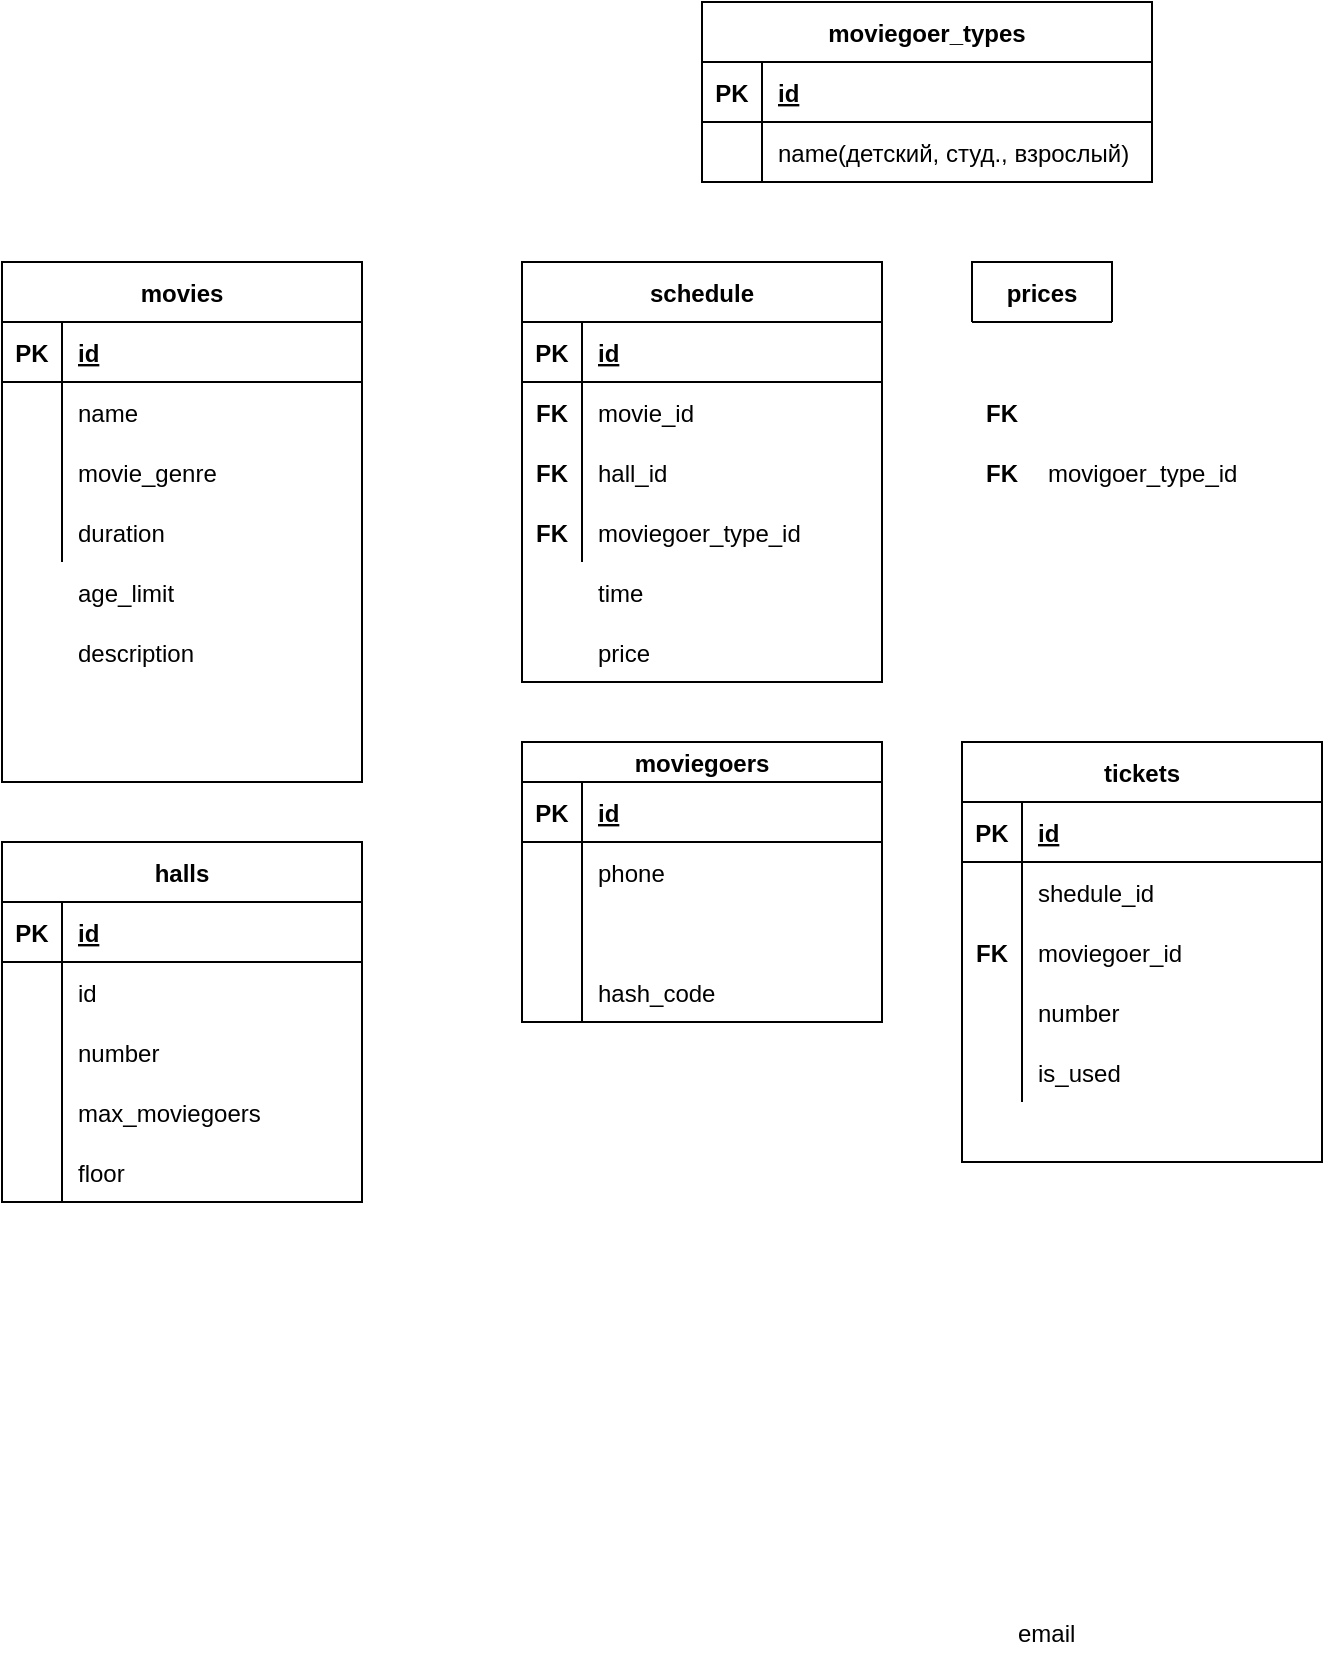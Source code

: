 <mxfile version="13.9.5" type="device"><diagram id="SJ7pUjPuMfFgk934WoB_" name="Страница 1"><mxGraphModel dx="1425" dy="796" grid="1" gridSize="10" guides="1" tooltips="1" connect="1" arrows="1" fold="1" page="1" pageScale="1" pageWidth="827" pageHeight="1169" math="0" shadow="0"><root><mxCell id="0"/><mxCell id="1" parent="0"/><mxCell id="atM9mhSgt4J3djrmsnN5-14" value="movies" style="shape=table;startSize=30;container=1;collapsible=1;childLayout=tableLayout;fixedRows=1;rowLines=0;fontStyle=1;align=center;resizeLast=1;" parent="1" vertex="1"><mxGeometry x="140" y="240" width="180" height="260" as="geometry"/></mxCell><mxCell id="atM9mhSgt4J3djrmsnN5-15" value="" style="shape=partialRectangle;collapsible=0;dropTarget=0;pointerEvents=0;fillColor=none;top=0;left=0;bottom=1;right=0;points=[[0,0.5],[1,0.5]];portConstraint=eastwest;" parent="atM9mhSgt4J3djrmsnN5-14" vertex="1"><mxGeometry y="30" width="180" height="30" as="geometry"/></mxCell><mxCell id="atM9mhSgt4J3djrmsnN5-16" value="PK" style="shape=partialRectangle;connectable=0;fillColor=none;top=0;left=0;bottom=0;right=0;fontStyle=1;overflow=hidden;" parent="atM9mhSgt4J3djrmsnN5-15" vertex="1"><mxGeometry width="30" height="30" as="geometry"/></mxCell><mxCell id="atM9mhSgt4J3djrmsnN5-17" value="id" style="shape=partialRectangle;connectable=0;fillColor=none;top=0;left=0;bottom=0;right=0;align=left;spacingLeft=6;fontStyle=5;overflow=hidden;" parent="atM9mhSgt4J3djrmsnN5-15" vertex="1"><mxGeometry x="30" width="150" height="30" as="geometry"/></mxCell><mxCell id="atM9mhSgt4J3djrmsnN5-18" value="" style="shape=partialRectangle;collapsible=0;dropTarget=0;pointerEvents=0;fillColor=none;top=0;left=0;bottom=0;right=0;points=[[0,0.5],[1,0.5]];portConstraint=eastwest;" parent="atM9mhSgt4J3djrmsnN5-14" vertex="1"><mxGeometry y="60" width="180" height="30" as="geometry"/></mxCell><mxCell id="atM9mhSgt4J3djrmsnN5-19" value="" style="shape=partialRectangle;connectable=0;fillColor=none;top=0;left=0;bottom=0;right=0;editable=1;overflow=hidden;" parent="atM9mhSgt4J3djrmsnN5-18" vertex="1"><mxGeometry width="30" height="30" as="geometry"/></mxCell><mxCell id="atM9mhSgt4J3djrmsnN5-20" value="name" style="shape=partialRectangle;connectable=0;fillColor=none;top=0;left=0;bottom=0;right=0;align=left;spacingLeft=6;overflow=hidden;" parent="atM9mhSgt4J3djrmsnN5-18" vertex="1"><mxGeometry x="30" width="150" height="30" as="geometry"/></mxCell><mxCell id="atM9mhSgt4J3djrmsnN5-21" value="" style="shape=partialRectangle;collapsible=0;dropTarget=0;pointerEvents=0;fillColor=none;top=0;left=0;bottom=0;right=0;points=[[0,0.5],[1,0.5]];portConstraint=eastwest;" parent="atM9mhSgt4J3djrmsnN5-14" vertex="1"><mxGeometry y="90" width="180" height="30" as="geometry"/></mxCell><mxCell id="atM9mhSgt4J3djrmsnN5-22" value="" style="shape=partialRectangle;connectable=0;fillColor=none;top=0;left=0;bottom=0;right=0;editable=1;overflow=hidden;" parent="atM9mhSgt4J3djrmsnN5-21" vertex="1"><mxGeometry width="30" height="30" as="geometry"/></mxCell><mxCell id="atM9mhSgt4J3djrmsnN5-23" value="movie_genre" style="shape=partialRectangle;connectable=0;fillColor=none;top=0;left=0;bottom=0;right=0;align=left;spacingLeft=6;overflow=hidden;" parent="atM9mhSgt4J3djrmsnN5-21" vertex="1"><mxGeometry x="30" width="150" height="30" as="geometry"/></mxCell><mxCell id="atM9mhSgt4J3djrmsnN5-24" value="" style="shape=partialRectangle;collapsible=0;dropTarget=0;pointerEvents=0;fillColor=none;top=0;left=0;bottom=0;right=0;points=[[0,0.5],[1,0.5]];portConstraint=eastwest;" parent="atM9mhSgt4J3djrmsnN5-14" vertex="1"><mxGeometry y="120" width="180" height="30" as="geometry"/></mxCell><mxCell id="atM9mhSgt4J3djrmsnN5-25" value="" style="shape=partialRectangle;connectable=0;fillColor=none;top=0;left=0;bottom=0;right=0;editable=1;overflow=hidden;" parent="atM9mhSgt4J3djrmsnN5-24" vertex="1"><mxGeometry width="30" height="30" as="geometry"/></mxCell><mxCell id="atM9mhSgt4J3djrmsnN5-26" value="duration" style="shape=partialRectangle;connectable=0;fillColor=none;top=0;left=0;bottom=0;right=0;align=left;spacingLeft=6;overflow=hidden;" parent="atM9mhSgt4J3djrmsnN5-24" vertex="1"><mxGeometry x="30" width="150" height="30" as="geometry"/></mxCell><mxCell id="atM9mhSgt4J3djrmsnN5-27" value="age_limit" style="shape=partialRectangle;connectable=0;fillColor=none;top=0;left=0;bottom=0;right=0;align=left;spacingLeft=6;overflow=hidden;" parent="1" vertex="1"><mxGeometry x="170" y="390" width="150" height="30" as="geometry"/></mxCell><mxCell id="atM9mhSgt4J3djrmsnN5-28" value="schedule" style="shape=table;startSize=30;container=1;collapsible=1;childLayout=tableLayout;fixedRows=1;rowLines=0;fontStyle=1;align=center;resizeLast=1;" parent="1" vertex="1"><mxGeometry x="400" y="240" width="180" height="210" as="geometry"/></mxCell><mxCell id="atM9mhSgt4J3djrmsnN5-29" value="" style="shape=partialRectangle;collapsible=0;dropTarget=0;pointerEvents=0;fillColor=none;top=0;left=0;bottom=1;right=0;points=[[0,0.5],[1,0.5]];portConstraint=eastwest;" parent="atM9mhSgt4J3djrmsnN5-28" vertex="1"><mxGeometry y="30" width="180" height="30" as="geometry"/></mxCell><mxCell id="atM9mhSgt4J3djrmsnN5-30" value="PK" style="shape=partialRectangle;connectable=0;fillColor=none;top=0;left=0;bottom=0;right=0;fontStyle=1;overflow=hidden;" parent="atM9mhSgt4J3djrmsnN5-29" vertex="1"><mxGeometry width="30" height="30" as="geometry"/></mxCell><mxCell id="atM9mhSgt4J3djrmsnN5-31" value="id" style="shape=partialRectangle;connectable=0;fillColor=none;top=0;left=0;bottom=0;right=0;align=left;spacingLeft=6;fontStyle=5;overflow=hidden;" parent="atM9mhSgt4J3djrmsnN5-29" vertex="1"><mxGeometry x="30" width="150" height="30" as="geometry"/></mxCell><mxCell id="atM9mhSgt4J3djrmsnN5-32" value="" style="shape=partialRectangle;collapsible=0;dropTarget=0;pointerEvents=0;fillColor=none;top=0;left=0;bottom=0;right=0;points=[[0,0.5],[1,0.5]];portConstraint=eastwest;" parent="atM9mhSgt4J3djrmsnN5-28" vertex="1"><mxGeometry y="60" width="180" height="30" as="geometry"/></mxCell><mxCell id="atM9mhSgt4J3djrmsnN5-33" value="" style="shape=partialRectangle;connectable=0;fillColor=none;top=0;left=0;bottom=0;right=0;editable=1;overflow=hidden;" parent="atM9mhSgt4J3djrmsnN5-32" vertex="1"><mxGeometry width="30" height="30" as="geometry"/></mxCell><mxCell id="atM9mhSgt4J3djrmsnN5-34" value="movie_id" style="shape=partialRectangle;connectable=0;fillColor=none;top=0;left=0;bottom=0;right=0;align=left;spacingLeft=6;overflow=hidden;" parent="atM9mhSgt4J3djrmsnN5-32" vertex="1"><mxGeometry x="30" width="150" height="30" as="geometry"/></mxCell><mxCell id="atM9mhSgt4J3djrmsnN5-38" value="" style="shape=partialRectangle;collapsible=0;dropTarget=0;pointerEvents=0;fillColor=none;top=0;left=0;bottom=0;right=0;points=[[0,0.5],[1,0.5]];portConstraint=eastwest;" parent="atM9mhSgt4J3djrmsnN5-28" vertex="1"><mxGeometry y="90" width="180" height="30" as="geometry"/></mxCell><mxCell id="atM9mhSgt4J3djrmsnN5-39" value="" style="shape=partialRectangle;connectable=0;fillColor=none;top=0;left=0;bottom=0;right=0;editable=1;overflow=hidden;" parent="atM9mhSgt4J3djrmsnN5-38" vertex="1"><mxGeometry width="30" height="30" as="geometry"/></mxCell><mxCell id="atM9mhSgt4J3djrmsnN5-40" value="hall_id" style="shape=partialRectangle;connectable=0;fillColor=none;top=0;left=0;bottom=0;right=0;align=left;spacingLeft=6;overflow=hidden;" parent="atM9mhSgt4J3djrmsnN5-38" vertex="1"><mxGeometry x="30" width="150" height="30" as="geometry"/></mxCell><mxCell id="atM9mhSgt4J3djrmsnN5-35" value="" style="shape=partialRectangle;collapsible=0;dropTarget=0;pointerEvents=0;fillColor=none;top=0;left=0;bottom=0;right=0;points=[[0,0.5],[1,0.5]];portConstraint=eastwest;" parent="atM9mhSgt4J3djrmsnN5-28" vertex="1"><mxGeometry y="120" width="180" height="30" as="geometry"/></mxCell><mxCell id="atM9mhSgt4J3djrmsnN5-36" value="" style="shape=partialRectangle;connectable=0;fillColor=none;top=0;left=0;bottom=0;right=0;editable=1;overflow=hidden;" parent="atM9mhSgt4J3djrmsnN5-35" vertex="1"><mxGeometry width="30" height="30" as="geometry"/></mxCell><mxCell id="atM9mhSgt4J3djrmsnN5-37" value="moviegoer_type_id" style="shape=partialRectangle;connectable=0;fillColor=none;top=0;left=0;bottom=0;right=0;align=left;spacingLeft=6;overflow=hidden;" parent="atM9mhSgt4J3djrmsnN5-35" vertex="1"><mxGeometry x="30" width="150" height="30" as="geometry"/></mxCell><mxCell id="atM9mhSgt4J3djrmsnN5-41" value="halls" style="shape=table;startSize=30;container=1;collapsible=1;childLayout=tableLayout;fixedRows=1;rowLines=0;fontStyle=1;align=center;resizeLast=1;" parent="1" vertex="1"><mxGeometry x="140" y="530" width="180" height="180" as="geometry"/></mxCell><mxCell id="atM9mhSgt4J3djrmsnN5-42" value="" style="shape=partialRectangle;collapsible=0;dropTarget=0;pointerEvents=0;fillColor=none;top=0;left=0;bottom=1;right=0;points=[[0,0.5],[1,0.5]];portConstraint=eastwest;" parent="atM9mhSgt4J3djrmsnN5-41" vertex="1"><mxGeometry y="30" width="180" height="30" as="geometry"/></mxCell><mxCell id="atM9mhSgt4J3djrmsnN5-43" value="PK" style="shape=partialRectangle;connectable=0;fillColor=none;top=0;left=0;bottom=0;right=0;fontStyle=1;overflow=hidden;" parent="atM9mhSgt4J3djrmsnN5-42" vertex="1"><mxGeometry width="30" height="30" as="geometry"/></mxCell><mxCell id="atM9mhSgt4J3djrmsnN5-44" value="id" style="shape=partialRectangle;connectable=0;fillColor=none;top=0;left=0;bottom=0;right=0;align=left;spacingLeft=6;fontStyle=5;overflow=hidden;" parent="atM9mhSgt4J3djrmsnN5-42" vertex="1"><mxGeometry x="30" width="150" height="30" as="geometry"/></mxCell><mxCell id="atM9mhSgt4J3djrmsnN5-45" value="" style="shape=partialRectangle;collapsible=0;dropTarget=0;pointerEvents=0;fillColor=none;top=0;left=0;bottom=0;right=0;points=[[0,0.5],[1,0.5]];portConstraint=eastwest;" parent="atM9mhSgt4J3djrmsnN5-41" vertex="1"><mxGeometry y="60" width="180" height="30" as="geometry"/></mxCell><mxCell id="atM9mhSgt4J3djrmsnN5-46" value="" style="shape=partialRectangle;connectable=0;fillColor=none;top=0;left=0;bottom=0;right=0;editable=1;overflow=hidden;" parent="atM9mhSgt4J3djrmsnN5-45" vertex="1"><mxGeometry width="30" height="30" as="geometry"/></mxCell><mxCell id="atM9mhSgt4J3djrmsnN5-47" value="id" style="shape=partialRectangle;connectable=0;fillColor=none;top=0;left=0;bottom=0;right=0;align=left;spacingLeft=6;overflow=hidden;" parent="atM9mhSgt4J3djrmsnN5-45" vertex="1"><mxGeometry x="30" width="150" height="30" as="geometry"/></mxCell><mxCell id="atM9mhSgt4J3djrmsnN5-48" value="" style="shape=partialRectangle;collapsible=0;dropTarget=0;pointerEvents=0;fillColor=none;top=0;left=0;bottom=0;right=0;points=[[0,0.5],[1,0.5]];portConstraint=eastwest;" parent="atM9mhSgt4J3djrmsnN5-41" vertex="1"><mxGeometry y="90" width="180" height="30" as="geometry"/></mxCell><mxCell id="atM9mhSgt4J3djrmsnN5-49" value="" style="shape=partialRectangle;connectable=0;fillColor=none;top=0;left=0;bottom=0;right=0;editable=1;overflow=hidden;" parent="atM9mhSgt4J3djrmsnN5-48" vertex="1"><mxGeometry width="30" height="30" as="geometry"/></mxCell><mxCell id="atM9mhSgt4J3djrmsnN5-50" value="number" style="shape=partialRectangle;connectable=0;fillColor=none;top=0;left=0;bottom=0;right=0;align=left;spacingLeft=6;overflow=hidden;" parent="atM9mhSgt4J3djrmsnN5-48" vertex="1"><mxGeometry x="30" width="150" height="30" as="geometry"/></mxCell><mxCell id="atM9mhSgt4J3djrmsnN5-109" value="" style="shape=partialRectangle;collapsible=0;dropTarget=0;pointerEvents=0;fillColor=none;top=0;left=0;bottom=0;right=0;points=[[0,0.5],[1,0.5]];portConstraint=eastwest;" parent="atM9mhSgt4J3djrmsnN5-41" vertex="1"><mxGeometry y="120" width="180" height="30" as="geometry"/></mxCell><mxCell id="atM9mhSgt4J3djrmsnN5-110" value="" style="shape=partialRectangle;connectable=0;fillColor=none;top=0;left=0;bottom=0;right=0;editable=1;overflow=hidden;" parent="atM9mhSgt4J3djrmsnN5-109" vertex="1"><mxGeometry width="30" height="30" as="geometry"/></mxCell><mxCell id="atM9mhSgt4J3djrmsnN5-111" value="max_moviegoers" style="shape=partialRectangle;connectable=0;fillColor=none;top=0;left=0;bottom=0;right=0;align=left;spacingLeft=6;overflow=hidden;" parent="atM9mhSgt4J3djrmsnN5-109" vertex="1"><mxGeometry x="30" width="150" height="30" as="geometry"/></mxCell><mxCell id="atM9mhSgt4J3djrmsnN5-51" value="" style="shape=partialRectangle;collapsible=0;dropTarget=0;pointerEvents=0;fillColor=none;top=0;left=0;bottom=0;right=0;points=[[0,0.5],[1,0.5]];portConstraint=eastwest;" parent="atM9mhSgt4J3djrmsnN5-41" vertex="1"><mxGeometry y="150" width="180" height="30" as="geometry"/></mxCell><mxCell id="atM9mhSgt4J3djrmsnN5-52" value="" style="shape=partialRectangle;connectable=0;fillColor=none;top=0;left=0;bottom=0;right=0;editable=1;overflow=hidden;" parent="atM9mhSgt4J3djrmsnN5-51" vertex="1"><mxGeometry width="30" height="30" as="geometry"/></mxCell><mxCell id="atM9mhSgt4J3djrmsnN5-53" value="floor" style="shape=partialRectangle;connectable=0;fillColor=none;top=0;left=0;bottom=0;right=0;align=left;spacingLeft=6;overflow=hidden;" parent="atM9mhSgt4J3djrmsnN5-51" vertex="1"><mxGeometry x="30" width="150" height="30" as="geometry"/></mxCell><mxCell id="atM9mhSgt4J3djrmsnN5-54" value="FK" style="shape=partialRectangle;connectable=0;fillColor=none;top=0;left=0;bottom=0;right=0;fontStyle=1;overflow=hidden;" parent="1" vertex="1"><mxGeometry x="400" y="300" width="30" height="30" as="geometry"/></mxCell><mxCell id="atM9mhSgt4J3djrmsnN5-55" value="FK" style="shape=partialRectangle;connectable=0;fillColor=none;top=0;left=0;bottom=0;right=0;fontStyle=1;overflow=hidden;" parent="1" vertex="1"><mxGeometry x="400" y="330" width="30" height="30" as="geometry"/></mxCell><mxCell id="atM9mhSgt4J3djrmsnN5-56" value="tickets" style="shape=table;startSize=30;container=1;collapsible=1;childLayout=tableLayout;fixedRows=1;rowLines=0;fontStyle=1;align=center;resizeLast=1;" parent="1" vertex="1"><mxGeometry x="620" y="480" width="180" height="210" as="geometry"/></mxCell><mxCell id="atM9mhSgt4J3djrmsnN5-57" value="" style="shape=partialRectangle;collapsible=0;dropTarget=0;pointerEvents=0;fillColor=none;top=0;left=0;bottom=1;right=0;points=[[0,0.5],[1,0.5]];portConstraint=eastwest;" parent="atM9mhSgt4J3djrmsnN5-56" vertex="1"><mxGeometry y="30" width="180" height="30" as="geometry"/></mxCell><mxCell id="atM9mhSgt4J3djrmsnN5-58" value="PK" style="shape=partialRectangle;connectable=0;fillColor=none;top=0;left=0;bottom=0;right=0;fontStyle=1;overflow=hidden;" parent="atM9mhSgt4J3djrmsnN5-57" vertex="1"><mxGeometry width="30" height="30" as="geometry"/></mxCell><mxCell id="atM9mhSgt4J3djrmsnN5-59" value="id" style="shape=partialRectangle;connectable=0;fillColor=none;top=0;left=0;bottom=0;right=0;align=left;spacingLeft=6;fontStyle=5;overflow=hidden;" parent="atM9mhSgt4J3djrmsnN5-57" vertex="1"><mxGeometry x="30" width="150" height="30" as="geometry"/></mxCell><mxCell id="atM9mhSgt4J3djrmsnN5-99" value="" style="shape=partialRectangle;collapsible=0;dropTarget=0;pointerEvents=0;fillColor=none;top=0;left=0;bottom=0;right=0;points=[[0,0.5],[1,0.5]];portConstraint=eastwest;" parent="atM9mhSgt4J3djrmsnN5-56" vertex="1"><mxGeometry y="60" width="180" height="30" as="geometry"/></mxCell><mxCell id="atM9mhSgt4J3djrmsnN5-100" value="" style="shape=partialRectangle;connectable=0;fillColor=none;top=0;left=0;bottom=0;right=0;editable=1;overflow=hidden;" parent="atM9mhSgt4J3djrmsnN5-99" vertex="1"><mxGeometry width="30" height="30" as="geometry"/></mxCell><mxCell id="atM9mhSgt4J3djrmsnN5-101" value="shedule_id" style="shape=partialRectangle;connectable=0;fillColor=none;top=0;left=0;bottom=0;right=0;align=left;spacingLeft=6;overflow=hidden;" parent="atM9mhSgt4J3djrmsnN5-99" vertex="1"><mxGeometry x="30" width="150" height="30" as="geometry"/></mxCell><mxCell id="atM9mhSgt4J3djrmsnN5-60" value="" style="shape=partialRectangle;collapsible=0;dropTarget=0;pointerEvents=0;fillColor=none;top=0;left=0;bottom=0;right=0;points=[[0,0.5],[1,0.5]];portConstraint=eastwest;" parent="atM9mhSgt4J3djrmsnN5-56" vertex="1"><mxGeometry y="90" width="180" height="30" as="geometry"/></mxCell><mxCell id="atM9mhSgt4J3djrmsnN5-61" value="" style="shape=partialRectangle;connectable=0;fillColor=none;top=0;left=0;bottom=0;right=0;editable=1;overflow=hidden;" parent="atM9mhSgt4J3djrmsnN5-60" vertex="1"><mxGeometry width="30" height="30" as="geometry"/></mxCell><mxCell id="atM9mhSgt4J3djrmsnN5-62" value="moviegoer_id" style="shape=partialRectangle;connectable=0;fillColor=none;top=0;left=0;bottom=0;right=0;align=left;spacingLeft=6;overflow=hidden;" parent="atM9mhSgt4J3djrmsnN5-60" vertex="1"><mxGeometry x="30" width="150" height="30" as="geometry"/></mxCell><mxCell id="atM9mhSgt4J3djrmsnN5-106" value="" style="shape=partialRectangle;collapsible=0;dropTarget=0;pointerEvents=0;fillColor=none;top=0;left=0;bottom=0;right=0;points=[[0,0.5],[1,0.5]];portConstraint=eastwest;" parent="atM9mhSgt4J3djrmsnN5-56" vertex="1"><mxGeometry y="120" width="180" height="30" as="geometry"/></mxCell><mxCell id="atM9mhSgt4J3djrmsnN5-107" value="" style="shape=partialRectangle;connectable=0;fillColor=none;top=0;left=0;bottom=0;right=0;editable=1;overflow=hidden;" parent="atM9mhSgt4J3djrmsnN5-106" vertex="1"><mxGeometry width="30" height="30" as="geometry"/></mxCell><mxCell id="atM9mhSgt4J3djrmsnN5-108" value="number" style="shape=partialRectangle;connectable=0;fillColor=none;top=0;left=0;bottom=0;right=0;align=left;spacingLeft=6;overflow=hidden;" parent="atM9mhSgt4J3djrmsnN5-106" vertex="1"><mxGeometry x="30" width="150" height="30" as="geometry"/></mxCell><mxCell id="atM9mhSgt4J3djrmsnN5-66" value="" style="shape=partialRectangle;collapsible=0;dropTarget=0;pointerEvents=0;fillColor=none;top=0;left=0;bottom=0;right=0;points=[[0,0.5],[1,0.5]];portConstraint=eastwest;" parent="atM9mhSgt4J3djrmsnN5-56" vertex="1"><mxGeometry y="150" width="180" height="30" as="geometry"/></mxCell><mxCell id="atM9mhSgt4J3djrmsnN5-67" value="" style="shape=partialRectangle;connectable=0;fillColor=none;top=0;left=0;bottom=0;right=0;editable=1;overflow=hidden;" parent="atM9mhSgt4J3djrmsnN5-66" vertex="1"><mxGeometry width="30" height="30" as="geometry"/></mxCell><mxCell id="atM9mhSgt4J3djrmsnN5-68" value="is_used" style="shape=partialRectangle;connectable=0;fillColor=none;top=0;left=0;bottom=0;right=0;align=left;spacingLeft=6;overflow=hidden;" parent="atM9mhSgt4J3djrmsnN5-66" vertex="1"><mxGeometry x="30" width="150" height="30" as="geometry"/></mxCell><mxCell id="atM9mhSgt4J3djrmsnN5-69" value="moviegoers" style="shape=table;startSize=20;container=1;collapsible=1;childLayout=tableLayout;fixedRows=1;rowLines=0;fontStyle=1;align=center;resizeLast=1;" parent="1" vertex="1"><mxGeometry x="400" y="480" width="180" height="140" as="geometry"/></mxCell><mxCell id="atM9mhSgt4J3djrmsnN5-70" value="" style="shape=partialRectangle;collapsible=0;dropTarget=0;pointerEvents=0;fillColor=none;top=0;left=0;bottom=1;right=0;points=[[0,0.5],[1,0.5]];portConstraint=eastwest;" parent="atM9mhSgt4J3djrmsnN5-69" vertex="1"><mxGeometry y="20" width="180" height="30" as="geometry"/></mxCell><mxCell id="atM9mhSgt4J3djrmsnN5-71" value="PK" style="shape=partialRectangle;connectable=0;fillColor=none;top=0;left=0;bottom=0;right=0;fontStyle=1;overflow=hidden;" parent="atM9mhSgt4J3djrmsnN5-70" vertex="1"><mxGeometry width="30" height="30" as="geometry"/></mxCell><mxCell id="atM9mhSgt4J3djrmsnN5-72" value="id" style="shape=partialRectangle;connectable=0;fillColor=none;top=0;left=0;bottom=0;right=0;align=left;spacingLeft=6;fontStyle=5;overflow=hidden;" parent="atM9mhSgt4J3djrmsnN5-70" vertex="1"><mxGeometry x="30" width="150" height="30" as="geometry"/></mxCell><mxCell id="atM9mhSgt4J3djrmsnN5-73" value="" style="shape=partialRectangle;collapsible=0;dropTarget=0;pointerEvents=0;fillColor=none;top=0;left=0;bottom=0;right=0;points=[[0,0.5],[1,0.5]];portConstraint=eastwest;" parent="atM9mhSgt4J3djrmsnN5-69" vertex="1"><mxGeometry y="50" width="180" height="30" as="geometry"/></mxCell><mxCell id="atM9mhSgt4J3djrmsnN5-74" value="" style="shape=partialRectangle;connectable=0;fillColor=none;top=0;left=0;bottom=0;right=0;editable=1;overflow=hidden;" parent="atM9mhSgt4J3djrmsnN5-73" vertex="1"><mxGeometry width="30" height="30" as="geometry"/></mxCell><mxCell id="atM9mhSgt4J3djrmsnN5-75" value="phone" style="shape=partialRectangle;connectable=0;fillColor=none;top=0;left=0;bottom=0;right=0;align=left;spacingLeft=6;overflow=hidden;" parent="atM9mhSgt4J3djrmsnN5-73" vertex="1"><mxGeometry x="30" width="150" height="30" as="geometry"/></mxCell><mxCell id="atM9mhSgt4J3djrmsnN5-76" value="" style="shape=partialRectangle;collapsible=0;dropTarget=0;pointerEvents=0;fillColor=none;top=0;left=0;bottom=0;right=0;points=[[0,0.5],[1,0.5]];portConstraint=eastwest;" parent="atM9mhSgt4J3djrmsnN5-69" vertex="1"><mxGeometry y="80" width="180" height="30" as="geometry"/></mxCell><mxCell id="atM9mhSgt4J3djrmsnN5-77" value="" style="shape=partialRectangle;connectable=0;fillColor=none;top=0;left=0;bottom=0;right=0;editable=1;overflow=hidden;" parent="atM9mhSgt4J3djrmsnN5-76" vertex="1"><mxGeometry width="30" height="30" as="geometry"/></mxCell><mxCell id="atM9mhSgt4J3djrmsnN5-78" value="" style="shape=partialRectangle;connectable=0;fillColor=none;top=0;left=0;bottom=0;right=0;align=left;spacingLeft=6;overflow=hidden;" parent="atM9mhSgt4J3djrmsnN5-76" vertex="1"><mxGeometry x="30" width="150" height="30" as="geometry"/></mxCell><mxCell id="atM9mhSgt4J3djrmsnN5-79" value="" style="shape=partialRectangle;collapsible=0;dropTarget=0;pointerEvents=0;fillColor=none;top=0;left=0;bottom=0;right=0;points=[[0,0.5],[1,0.5]];portConstraint=eastwest;" parent="atM9mhSgt4J3djrmsnN5-69" vertex="1"><mxGeometry y="110" width="180" height="30" as="geometry"/></mxCell><mxCell id="atM9mhSgt4J3djrmsnN5-80" value="" style="shape=partialRectangle;connectable=0;fillColor=none;top=0;left=0;bottom=0;right=0;editable=1;overflow=hidden;" parent="atM9mhSgt4J3djrmsnN5-79" vertex="1"><mxGeometry width="30" height="30" as="geometry"/></mxCell><mxCell id="atM9mhSgt4J3djrmsnN5-81" value="hash_code" style="shape=partialRectangle;connectable=0;fillColor=none;top=0;left=0;bottom=0;right=0;align=left;spacingLeft=6;overflow=hidden;" parent="atM9mhSgt4J3djrmsnN5-79" vertex="1"><mxGeometry x="30" width="150" height="30" as="geometry"/></mxCell><mxCell id="atM9mhSgt4J3djrmsnN5-92" value="email" style="shape=partialRectangle;connectable=0;fillColor=none;top=0;left=0;bottom=0;right=0;align=left;spacingLeft=6;overflow=hidden;" parent="1" vertex="1"><mxGeometry x="640" y="910" width="150" height="30" as="geometry"/></mxCell><mxCell id="atM9mhSgt4J3djrmsnN5-102" value="FK" style="shape=partialRectangle;connectable=0;fillColor=none;top=0;left=0;bottom=0;right=0;fontStyle=1;overflow=hidden;direction=south;" parent="1" vertex="1"><mxGeometry x="620" y="570" width="30" height="30" as="geometry"/></mxCell><mxCell id="9Gy7f-XpcAlkxamZKjHc-1" value="description" style="shape=partialRectangle;connectable=0;fillColor=none;top=0;left=0;bottom=0;right=0;align=left;spacingLeft=6;overflow=hidden;" parent="1" vertex="1"><mxGeometry x="170" y="420" width="150" height="30" as="geometry"/></mxCell><mxCell id="7j8l-vr3R0nkjhykqDrc-1" value="prices" style="shape=table;startSize=30;container=1;collapsible=1;childLayout=tableLayout;fixedRows=1;rowLines=0;fontStyle=1;align=center;resizeLast=1;" vertex="1" collapsed="1" parent="1"><mxGeometry x="625" y="240" width="70" height="30" as="geometry"><mxRectangle x="625" y="240" width="180" height="180" as="alternateBounds"/></mxGeometry></mxCell><mxCell id="7j8l-vr3R0nkjhykqDrc-2" value="" style="shape=partialRectangle;collapsible=0;dropTarget=0;pointerEvents=0;fillColor=none;top=0;left=0;bottom=1;right=0;points=[[0,0.5],[1,0.5]];portConstraint=eastwest;" vertex="1" parent="7j8l-vr3R0nkjhykqDrc-1"><mxGeometry y="30" width="180" height="30" as="geometry"/></mxCell><mxCell id="7j8l-vr3R0nkjhykqDrc-3" value="PK" style="shape=partialRectangle;connectable=0;fillColor=none;top=0;left=0;bottom=0;right=0;fontStyle=1;overflow=hidden;" vertex="1" parent="7j8l-vr3R0nkjhykqDrc-2"><mxGeometry width="30" height="30" as="geometry"/></mxCell><mxCell id="7j8l-vr3R0nkjhykqDrc-4" value="id" style="shape=partialRectangle;connectable=0;fillColor=none;top=0;left=0;bottom=0;right=0;align=left;spacingLeft=6;fontStyle=5;overflow=hidden;" vertex="1" parent="7j8l-vr3R0nkjhykqDrc-2"><mxGeometry x="30" width="150" height="30" as="geometry"/></mxCell><mxCell id="7j8l-vr3R0nkjhykqDrc-5" value="" style="shape=partialRectangle;collapsible=0;dropTarget=0;pointerEvents=0;fillColor=none;top=0;left=0;bottom=0;right=0;points=[[0,0.5],[1,0.5]];portConstraint=eastwest;" vertex="1" parent="7j8l-vr3R0nkjhykqDrc-1"><mxGeometry y="60" width="180" height="30" as="geometry"/></mxCell><mxCell id="7j8l-vr3R0nkjhykqDrc-6" value="" style="shape=partialRectangle;connectable=0;fillColor=none;top=0;left=0;bottom=0;right=0;editable=1;overflow=hidden;" vertex="1" parent="7j8l-vr3R0nkjhykqDrc-5"><mxGeometry width="30" height="30" as="geometry"/></mxCell><mxCell id="7j8l-vr3R0nkjhykqDrc-7" value="schedule_id" style="shape=partialRectangle;connectable=0;fillColor=none;top=0;left=0;bottom=0;right=0;align=left;spacingLeft=6;overflow=hidden;" vertex="1" parent="7j8l-vr3R0nkjhykqDrc-5"><mxGeometry x="30" width="150" height="30" as="geometry"/></mxCell><mxCell id="7j8l-vr3R0nkjhykqDrc-11" value="" style="shape=partialRectangle;collapsible=0;dropTarget=0;pointerEvents=0;fillColor=none;top=0;left=0;bottom=0;right=0;points=[[0,0.5],[1,0.5]];portConstraint=eastwest;" vertex="1" parent="7j8l-vr3R0nkjhykqDrc-1"><mxGeometry y="90" width="180" height="30" as="geometry"/></mxCell><mxCell id="7j8l-vr3R0nkjhykqDrc-12" value="" style="shape=partialRectangle;connectable=0;fillColor=none;top=0;left=0;bottom=0;right=0;editable=1;overflow=hidden;" vertex="1" parent="7j8l-vr3R0nkjhykqDrc-11"><mxGeometry width="30" height="30" as="geometry"/></mxCell><mxCell id="7j8l-vr3R0nkjhykqDrc-13" value="" style="shape=partialRectangle;connectable=0;fillColor=none;top=0;left=0;bottom=0;right=0;align=left;spacingLeft=6;overflow=hidden;" vertex="1" parent="7j8l-vr3R0nkjhykqDrc-11"><mxGeometry x="30" width="150" height="30" as="geometry"/></mxCell><mxCell id="7j8l-vr3R0nkjhykqDrc-8" value="" style="shape=partialRectangle;collapsible=0;dropTarget=0;pointerEvents=0;fillColor=none;top=0;left=0;bottom=0;right=0;points=[[0,0.5],[1,0.5]];portConstraint=eastwest;" vertex="1" parent="7j8l-vr3R0nkjhykqDrc-1"><mxGeometry y="120" width="180" height="30" as="geometry"/></mxCell><mxCell id="7j8l-vr3R0nkjhykqDrc-9" value="" style="shape=partialRectangle;connectable=0;fillColor=none;top=0;left=0;bottom=0;right=0;editable=1;overflow=hidden;" vertex="1" parent="7j8l-vr3R0nkjhykqDrc-8"><mxGeometry width="30" height="30" as="geometry"/></mxCell><mxCell id="7j8l-vr3R0nkjhykqDrc-10" value="price" style="shape=partialRectangle;connectable=0;fillColor=none;top=0;left=0;bottom=0;right=0;align=left;spacingLeft=6;overflow=hidden;" vertex="1" parent="7j8l-vr3R0nkjhykqDrc-8"><mxGeometry x="30" width="150" height="30" as="geometry"/></mxCell><mxCell id="7j8l-vr3R0nkjhykqDrc-14" value="" style="shape=partialRectangle;collapsible=0;dropTarget=0;pointerEvents=0;fillColor=none;top=0;left=0;bottom=0;right=0;points=[[0,0.5],[1,0.5]];portConstraint=eastwest;" vertex="1" parent="7j8l-vr3R0nkjhykqDrc-1"><mxGeometry y="150" width="180" height="30" as="geometry"/></mxCell><mxCell id="7j8l-vr3R0nkjhykqDrc-15" value="" style="shape=partialRectangle;connectable=0;fillColor=none;top=0;left=0;bottom=0;right=0;editable=1;overflow=hidden;" vertex="1" parent="7j8l-vr3R0nkjhykqDrc-14"><mxGeometry width="30" height="30" as="geometry"/></mxCell><mxCell id="7j8l-vr3R0nkjhykqDrc-16" value="" style="shape=partialRectangle;connectable=0;fillColor=none;top=0;left=0;bottom=0;right=0;align=left;spacingLeft=6;overflow=hidden;" vertex="1" parent="7j8l-vr3R0nkjhykqDrc-14"><mxGeometry x="30" width="150" height="30" as="geometry"/></mxCell><mxCell id="7j8l-vr3R0nkjhykqDrc-17" value="FK" style="shape=partialRectangle;connectable=0;fillColor=none;top=0;left=0;bottom=0;right=0;fontStyle=1;overflow=hidden;direction=south;" vertex="1" parent="1"><mxGeometry x="625" y="300" width="30" height="30" as="geometry"/></mxCell><mxCell id="7j8l-vr3R0nkjhykqDrc-18" value="moviegoer_types" style="shape=table;startSize=30;container=1;collapsible=1;childLayout=tableLayout;fixedRows=1;rowLines=0;fontStyle=1;align=center;resizeLast=1;" vertex="1" parent="1"><mxGeometry x="490" y="110" width="225" height="90" as="geometry"/></mxCell><mxCell id="7j8l-vr3R0nkjhykqDrc-19" value="" style="shape=partialRectangle;collapsible=0;dropTarget=0;pointerEvents=0;fillColor=none;top=0;left=0;bottom=1;right=0;points=[[0,0.5],[1,0.5]];portConstraint=eastwest;" vertex="1" parent="7j8l-vr3R0nkjhykqDrc-18"><mxGeometry y="30" width="225" height="30" as="geometry"/></mxCell><mxCell id="7j8l-vr3R0nkjhykqDrc-20" value="PK" style="shape=partialRectangle;connectable=0;fillColor=none;top=0;left=0;bottom=0;right=0;fontStyle=1;overflow=hidden;" vertex="1" parent="7j8l-vr3R0nkjhykqDrc-19"><mxGeometry width="30" height="30" as="geometry"/></mxCell><mxCell id="7j8l-vr3R0nkjhykqDrc-21" value="id" style="shape=partialRectangle;connectable=0;fillColor=none;top=0;left=0;bottom=0;right=0;align=left;spacingLeft=6;fontStyle=5;overflow=hidden;" vertex="1" parent="7j8l-vr3R0nkjhykqDrc-19"><mxGeometry x="30" width="195" height="30" as="geometry"/></mxCell><mxCell id="7j8l-vr3R0nkjhykqDrc-22" value="" style="shape=partialRectangle;collapsible=0;dropTarget=0;pointerEvents=0;fillColor=none;top=0;left=0;bottom=0;right=0;points=[[0,0.5],[1,0.5]];portConstraint=eastwest;" vertex="1" parent="7j8l-vr3R0nkjhykqDrc-18"><mxGeometry y="60" width="225" height="30" as="geometry"/></mxCell><mxCell id="7j8l-vr3R0nkjhykqDrc-23" value="" style="shape=partialRectangle;connectable=0;fillColor=none;top=0;left=0;bottom=0;right=0;editable=1;overflow=hidden;" vertex="1" parent="7j8l-vr3R0nkjhykqDrc-22"><mxGeometry width="30" height="30" as="geometry"/></mxCell><mxCell id="7j8l-vr3R0nkjhykqDrc-24" value="name(детский, студ., взрослый)" style="shape=partialRectangle;connectable=0;fillColor=none;top=0;left=0;bottom=0;right=0;align=left;spacingLeft=6;overflow=hidden;" vertex="1" parent="7j8l-vr3R0nkjhykqDrc-22"><mxGeometry x="30" width="195" height="30" as="geometry"/></mxCell><mxCell id="7j8l-vr3R0nkjhykqDrc-40" value="" style="shape=partialRectangle;collapsible=0;dropTarget=0;pointerEvents=0;fillColor=none;top=0;left=0;bottom=0;right=0;points=[[0,0.5],[1,0.5]];portConstraint=eastwest;" vertex="1" parent="1"><mxGeometry x="414" y="640" width="180" height="30" as="geometry"/></mxCell><mxCell id="7j8l-vr3R0nkjhykqDrc-41" value="" style="shape=partialRectangle;connectable=0;fillColor=none;top=0;left=0;bottom=0;right=0;editable=1;overflow=hidden;" vertex="1" parent="7j8l-vr3R0nkjhykqDrc-40"><mxGeometry width="30" height="30" as="geometry"/></mxCell><mxCell id="7j8l-vr3R0nkjhykqDrc-44" value="movigoer_type_id" style="shape=partialRectangle;connectable=0;fillColor=none;top=0;left=0;bottom=0;right=0;align=left;spacingLeft=6;overflow=hidden;" vertex="1" parent="1"><mxGeometry x="655" y="330" width="150" height="30" as="geometry"/></mxCell><mxCell id="7j8l-vr3R0nkjhykqDrc-45" value="FK" style="shape=partialRectangle;connectable=0;fillColor=none;top=0;left=0;bottom=0;right=0;fontStyle=1;overflow=hidden;direction=south;" vertex="1" parent="1"><mxGeometry x="625" y="330" width="30" height="30" as="geometry"/></mxCell><mxCell id="7j8l-vr3R0nkjhykqDrc-46" value="price" style="shape=partialRectangle;connectable=0;fillColor=none;top=0;left=0;bottom=0;right=0;align=left;spacingLeft=6;overflow=hidden;" vertex="1" parent="1"><mxGeometry x="430" y="420" width="150" height="30" as="geometry"/></mxCell><mxCell id="7j8l-vr3R0nkjhykqDrc-47" value="" style="shape=partialRectangle;collapsible=0;dropTarget=0;pointerEvents=0;fillColor=none;top=0;left=0;bottom=0;right=0;points=[[0,0.5],[1,0.5]];portConstraint=eastwest;" vertex="1" parent="1"><mxGeometry x="400" y="390" width="180" height="30" as="geometry"/></mxCell><mxCell id="7j8l-vr3R0nkjhykqDrc-48" value="" style="shape=partialRectangle;connectable=0;fillColor=none;top=0;left=0;bottom=0;right=0;editable=1;overflow=hidden;" vertex="1" parent="7j8l-vr3R0nkjhykqDrc-47"><mxGeometry width="30" height="30" as="geometry"/></mxCell><mxCell id="7j8l-vr3R0nkjhykqDrc-49" value="time" style="shape=partialRectangle;connectable=0;fillColor=none;top=0;left=0;bottom=0;right=0;align=left;spacingLeft=6;overflow=hidden;" vertex="1" parent="7j8l-vr3R0nkjhykqDrc-47"><mxGeometry x="30" width="150" height="30" as="geometry"/></mxCell><mxCell id="7j8l-vr3R0nkjhykqDrc-50" value="FK" style="shape=partialRectangle;connectable=0;fillColor=none;top=0;left=0;bottom=0;right=0;fontStyle=1;overflow=hidden;" vertex="1" parent="1"><mxGeometry x="400" y="360" width="30" height="30" as="geometry"/></mxCell></root></mxGraphModel></diagram></mxfile>